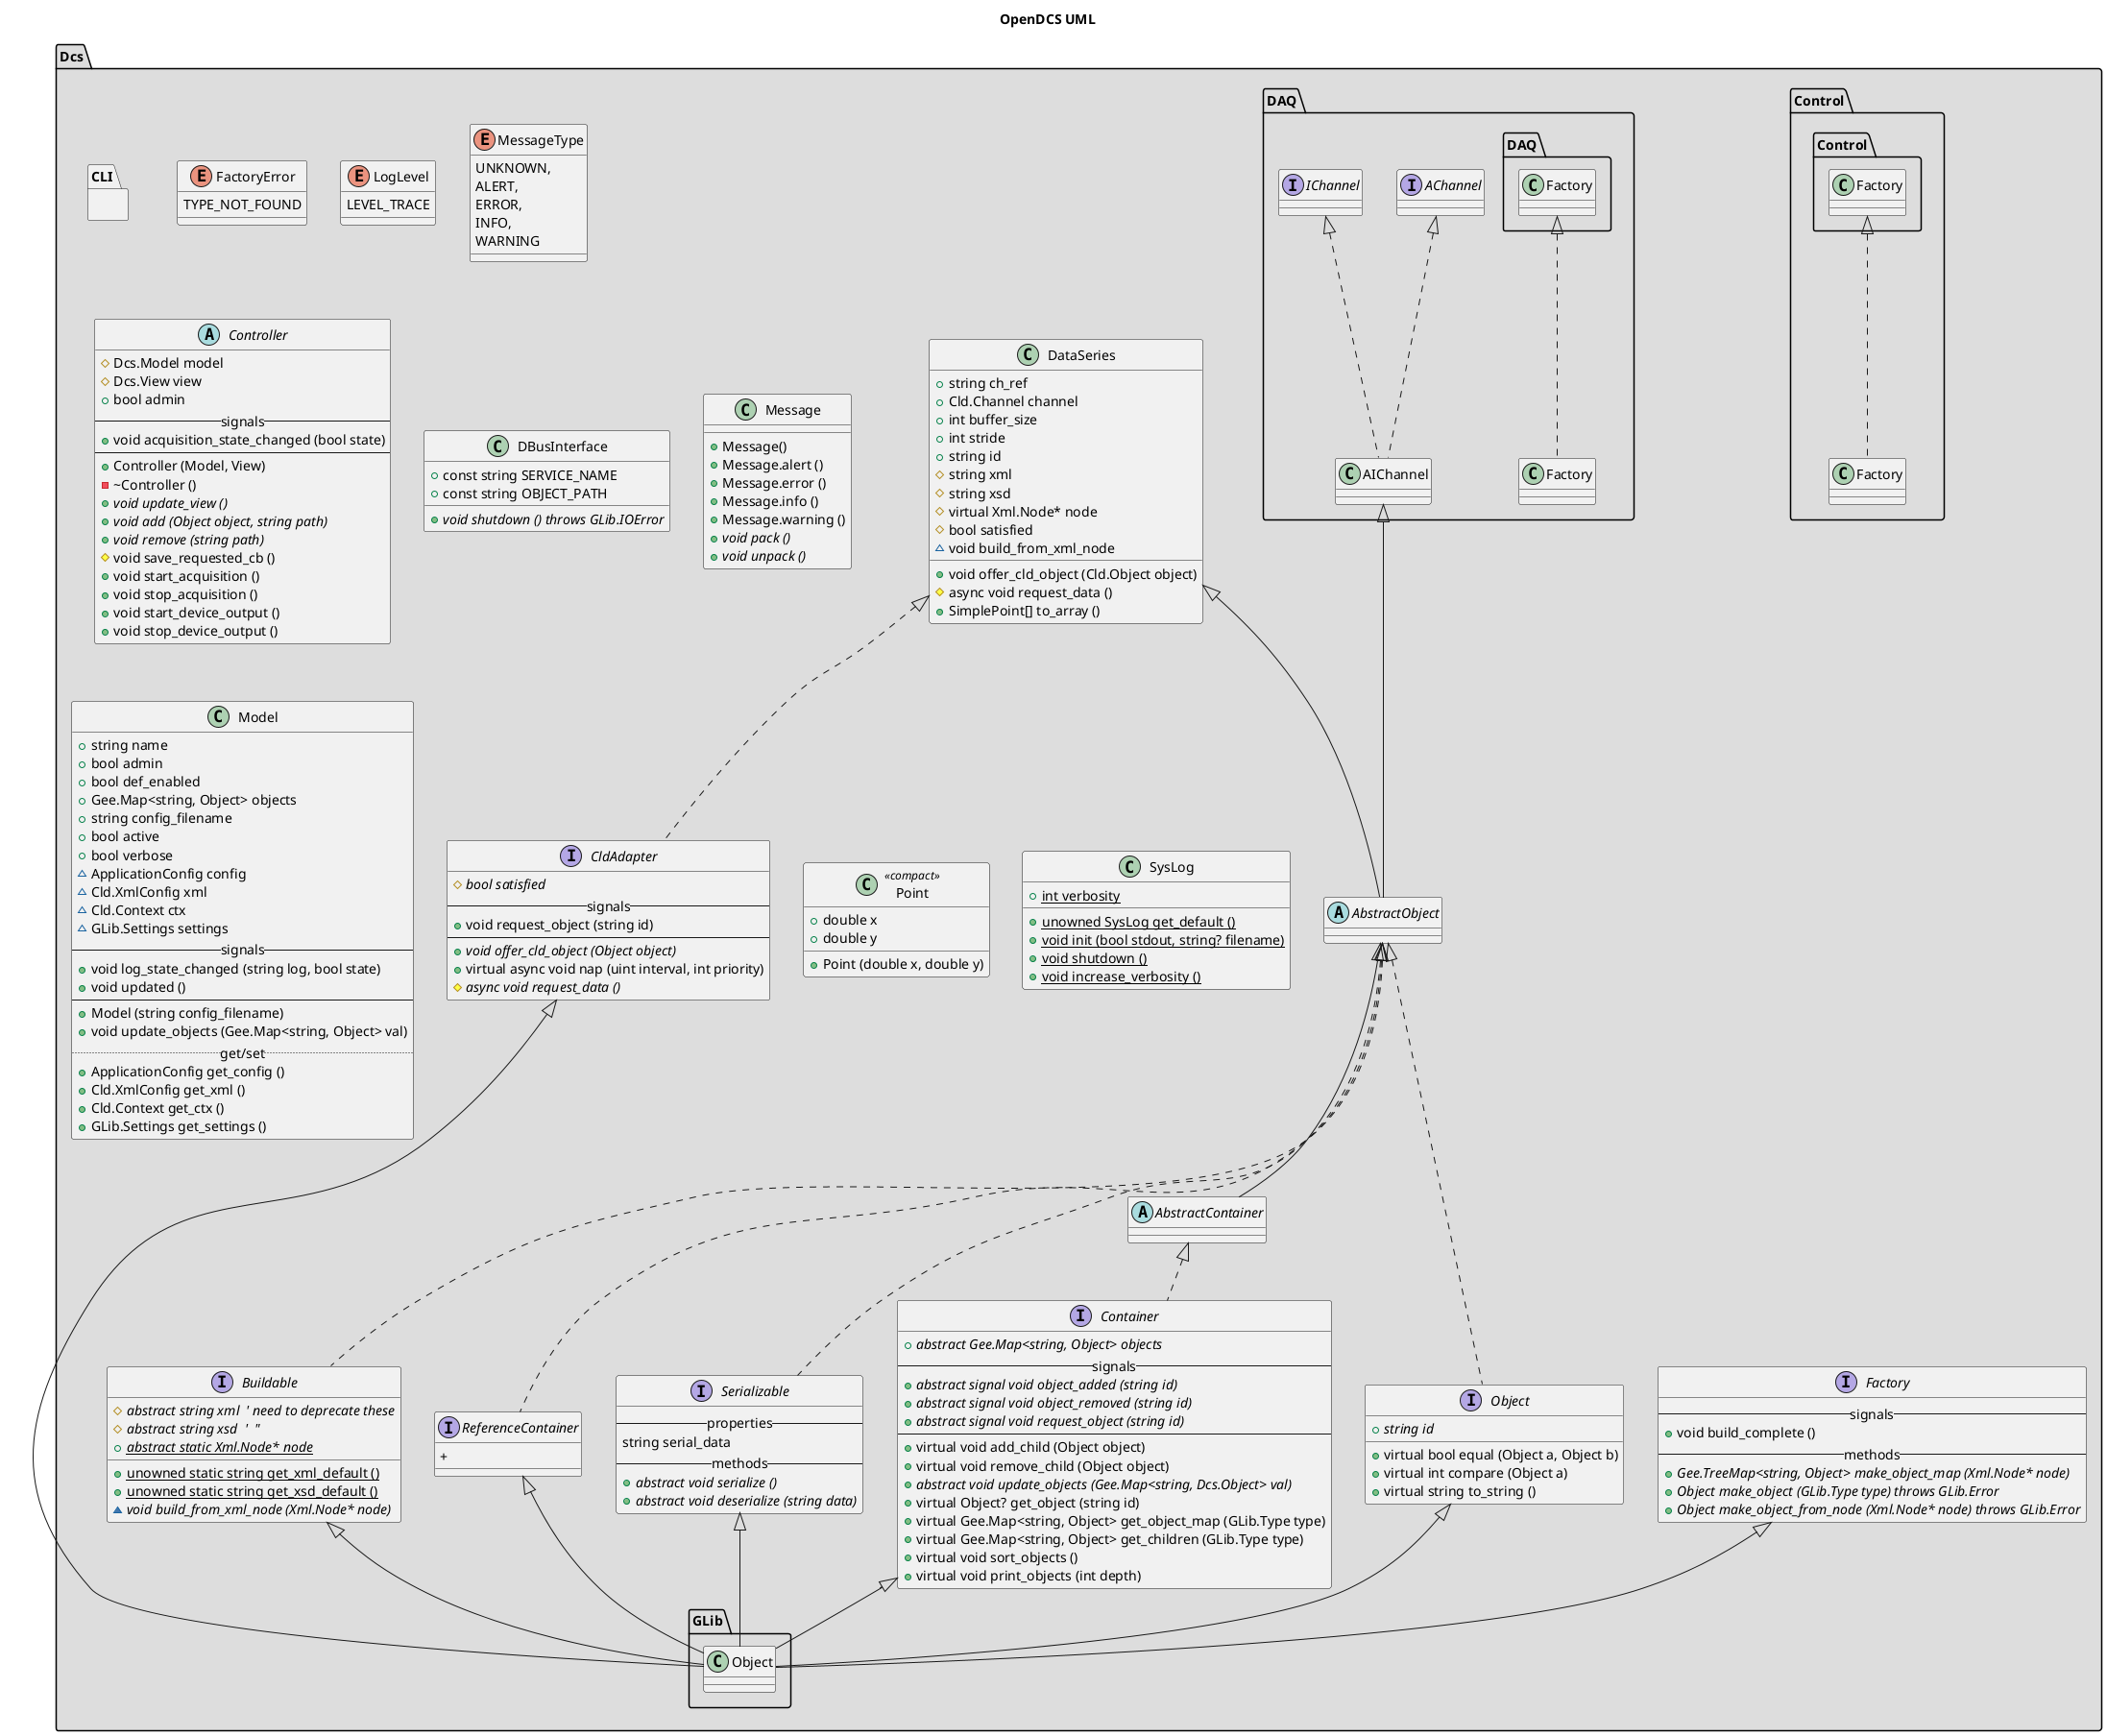@startuml

/' OpenDCS UML
 '
 ' Language: Vala
 '
 ' Because Vala uses public properties and can generate getters and setters
 ' using syntactic sugar any public property will be assumed to have an
 ' associated get/set. Other property cases will be documented.
 '
 ' If a class contains only properties and methods the separators will not be
 ' modified allowing plantuml to put each where they belong. In the case that
 ' the class contains signals and/or getters and setters it will use:
 '
 ' class Foo {
 '     int foo_prop
 '     -- signals --
 '     void foo_signal ()
 '     ---- ' force a blank line
 '     void foo_method ()
 '     .. get/set ..
 '     int get_foo_prop ()
 '     void set_foo_prop (int foo)
 ' }
 '/

title OpenDCS UML

left to right direction

page 2x2

package "Dcs" #DDDDDD {

    top to bottom direction

    'Enumerations

    enum FactoryError {
        TYPE_NOT_FOUND
    }

    enum LogLevel {
        LEVEL_TRACE
    }

    enum MessageType {
        UNKNOWN,
        ALERT,
        ERROR,
        INFO,
        WARNING
    }

    '
    ' Interfaces
    '

    interface Object {
        +{abstract} string id
        +virtual bool equal (Object a, Object b)
        +virtual int compare (Object a)
        +virtual string to_string ()
    }


    interface Buildable {
        #{abstract} abstract string xml  ' need to deprecate these
        #{abstract} abstract string xsd  '  "
        +{abstract} {static} abstract static Xml.Node* node
        +{static} unowned static string get_xml_default ()
        +{static} unowned static string get_xsd_default ()
        ~{abstract} void build_from_xml_node (Xml.Node* node)
    }

    interface CldAdapter {
        #{abstract} bool satisfied
        -- signals --
        +void request_object (string id)
        ----
        +{abstract} void offer_cld_object (Object object)
        +virtual async void nap (uint interval, int priority)
        #{abstract} async void request_data ()
    }

    interface Container {
        +{abstract} abstract Gee.Map<string, Object> objects
        -- signals --
        +{abstract} abstract signal void object_added (string id)
        +{abstract} abstract signal void object_removed (string id)
        +{abstract} abstract signal void request_object (string id)
        ----
        +virtual void add_child (Object object)
        +virtual void remove_child (Object object)
        +{abstract} abstract void update_objects (Gee.Map<string, Dcs.Object> val)
        +virtual Object? get_object (string id)
        +virtual Gee.Map<string, Object> get_object_map (GLib.Type type)
        +virtual Gee.Map<string, Object> get_children (GLib.Type type)
        +virtual void sort_objects ()
        +virtual void print_objects (int depth)
    }

    interface ReferenceContainer {
        +
    }

    interface Serializable {
        --properties--
        string serial_data
        --methods--
        +{abstract} abstract void serialize ()
        +{abstract} abstract void deserialize (string data)
    }

    interface Factory {
        -- signals --
        +void build_complete ()
        --methods--
        +{abstract} Gee.TreeMap<string, Object> make_object_map (Xml.Node* node)
        +{abstract} Object make_object (GLib.Type type) throws GLib.Error
        +{abstract} Object make_object_from_node (Xml.Node* node) throws GLib.Error
    }


    ' TODO Needs to be written still
    ' XXX What is a view supposed to do in an MVC?
    'interface View {
    '    #Dcs.Model model
    '    #void connect (Dcs.ModelUpdateFunc model_func)
    '}

    '
    ' Classes
    '

    abstract class AbstractObject {

    }

    abstract class AbstractContainer {

    }

    abstract class Controller {
        #Dcs.Model model
        #Dcs.View view
        +bool admin
        -- signals --
        +void acquisition_state_changed (bool state)
        ----
        +Controller (Model, View)
        -~Controller ()
        +{abstract} void update_view ()
        +{abstract} void add (Object object, string path)
        +{abstract} void remove (string path)
        #void save_requested_cb ()
        +void start_acquisition ()
        +void stop_acquisition ()
        +void start_device_output ()
        +void stop_device_output ()
    }


    class DataSeries {
        +string ch_ref
        +Cld.Channel channel
        +int buffer_size
        +int stride
        +string id
        #string xml
        #string xsd
        #virtual Xml.Node* node
        #bool satisfied
        ~void build_from_xml_node
        +void offer_cld_object (Cld.Object object)
        #async void request_data ()
        +SimplePoint[] to_array ()
    }

    class DBusInterface {
        +const string SERVICE_NAME
        +const string OBJECT_PATH
        +{abstract} void shutdown () throws GLib.IOError
    }

    class Message {
        +Message()
        +Message.alert ()
        +Message.error ()
        +Message.info ()
        +Message.warning ()
        +{abstract} void pack ()
        +{abstract} void unpack ()
    }

    class Model {
        +string name
        +bool admin
        +bool def_enabled
        +Gee.Map<string, Object> objects
        +string config_filename
        +bool active
        +bool verbose
        ~ApplicationConfig config
        ~Cld.XmlConfig xml
        ~Cld.Context ctx
        ~GLib.Settings settings
        -- signals --
        +void log_state_changed (string log, bool state)
        +void updated ()
        ----
        +Model (string config_filename)
        +void update_objects (Gee.Map<string, Object> val)
        .. get/set ..
        +ApplicationConfig get_config ()
        +Cld.XmlConfig get_xml ()
        +Cld.Context get_ctx ()
        +GLib.Settings get_settings ()
    }

    class Point <<compact>> {
        +double x
        +double y
        +Point (double x, double y)
    }

    class SysLog {
        +{static} int verbosity
        +{static} unowned SysLog get_default ()
        +{static} void init (bool stdout, string? filename)
        +{static} void shutdown ()
        +{static} void increase_verbosity ()
    }
    '/

    /'
     'box Delegates {
     '    +void ModelUpdateFunc ()
     '}
     '/

    '
    ' Associations
    '

    Object <|-- GLib.Object
    Buildable <|-- GLib.Object
    Container <|-- GLib.Object
    ReferenceContainer <|-- GLib.Object
    Serializable <|-- GLib.Object
    CldAdapter <|-- GLib.Object
    Factory <|-- GLib.Object
    AbstractObject <|.. Object
    AbstractObject <|.. Buildable
    AbstractObject <|-- AbstractContainer
    AbstractObject <|.. ReferenceContainer
    AbstractObject <|.. Serializable
    AbstractContainer <|.. Container
    DataSeries <|.. CldAdapter
    DataSeries <|-- AbstractObject

/'
    Controller --|> GLib.Object
    DataSeries --|> GLib.Object
    DataSeries ..|> Object
    DataSeries ..|> Buildable
    DBusInterface --|> GLib.Object
    Message --|> GLib.Object
    Model --|> GLib.Object
    Model ..|> Container
    Point --|> GLib.Object
    SysLog --|> GLib.Object
    View --|> GLib.Object
    /'

    '
    ' Notes
    '

    legend right
        OpenDCS is built using the Vala language which can use special syntax
        to define property getters and setters with scope that's different from
        the property itself. For instance:
            <i>public int value { get; private set; }</i>
        which will result in a public getter and a private setter. UML has no
        way of displaying this if so it should be implied that any property that
        is marked public (+) will also have a public get/set, and if a property
        should specify scope it will be marked as internal (~).
    end legend

    note top of SysLog: Bad name, planning on changing

    note top of Message
        This should probably be a compact class.
        Other namespaces will contain message classes
        as well that are more specific to the scope.
    end note

    /'
    package "UI" {

        '
        ' Enumerations
        '

        enum Orientation {
            HORIZONTAL,
            VERTICAL
        }

        enum PositionType {
            LEFT,
            RIGHT,
            TOP,
            BOTTOM
        }

        enum PolarAxisType {
            MAGNITUDE,
            ANGLE
        }

        enum ColorGradientType {
            RGB,
            HSV
        }

        '
        ' Interfaces
        '

        interface Widget {
            -- properties --
            +{abstract} bool fill
        }

        '
        ' Classes
        '

        abstract class Canvas {
            +virtual string id
        }

        abstract class SimpleWidget {
            +virtual string id
            +{abstract} string xml
            +{abstract} string xsd
            #virtual Xml.Node* node
            +bool fill
            +{abstract} void build_from_xml_node (Xml.Node* node)
            #{abstract} void update_node ()
        }

        abstract class CustomWidget {
            +virtual string id
            +{abstract} string xml
            +{abstract} string xsd
            #virtual Xml.Node* node
            +bool fill
            +{abstract} void build_from_xml_node (Xml.Node* node)
            #{abstract} void update_node ()
        }

        abstract class CompositeWidget {
            +virtual string id
            +{abstract} string xml
            +{abstract} string xsd
            #virtual Xml.Node* node
            +bool fill
            +{abstract} Gee.Map<string, Object> objects
            +{abstract} void build_from_xml_node (Xml.Node* node)
            #{abstract} void update_objects (Gee.Map<string, Object> val)
        }

        '
        ' Associations
        '

        Widget --|> GLib.Object
        Canvas --|> Gtk.DrawingArea
        Canvas ..|> Object
        SimpleWidget --|> Gtk.Box
        SimpleWidget ..|> Widget
        SimpleWidget ..|> Buildable
        SimpleWidget ..|> Object
        CustomWidget --|> Gtk.DrawingArea
        CustomWidget ..|> Widget
        CustomWidget ..|> Buildable
        CustomWidget ..|> Object
        CompositeWidget --|> Gtk.Box
        CompositeWidget ..|> Widget
        CompositeWidget ..|> Container
        CompositeWidget ..|> Buildable
        CompositeWidget ..|> Object

        '
        ' Notes
        '

        note top of CompositeWidget
            This is just a simple widget that implements Container.
            Could probably just simplify it down to
            "Dcs.UI.CompositeWidget : Dcs.UI.SimpleWidget, Dcs.Container"
        end note
    }
    '/
    package "CLI" {

        '
        ' Enumerations
        '

        '
        ' Interfaces
        '

        '
        ' Associations
        '

        '
        ' Notes
        '
    }

    package "Control" {

        '
        ' Enumerations
        '

        '
        ' Interfaces
        '

        '
        ' Classes
        '

        class Control.Factory {

        }

        '
        ' Associations
        '
        Control.Factory <|.. Factory

        '
        ' Notes
        '
    }

    package "DAQ" {

        '
        ' Enumerations
        '

        '
        ' Interfaces
        '

        interface AChannel {

        }

        interface IChannel {

        }

        '
        ' Classes
        '

        class AIChannel {

        }

        class DAQ.Factory {

        }

        '
        ' Associations
        '

        AIChannel <|-- AbstractObject
        AChannel <|.. AIChannel
        IChannel <|.. AIChannel
        DAQ.Factory <|.. Factory

        '
        ' Notes
        '
    }
    /'
    package "Log" {

        '
        ' Enumerations
        '

        '
        ' Interfaces
        '

        '
        ' Associations
        '

        '
        ' Notes
        '
    }

    package "Net" {

        '
        ' Enumerations
        '

        '
        ' Interfaces
        '

        '
        ' Associations
        '

        '
        ' Notes
        '
    }
    '/
}

@enduml
